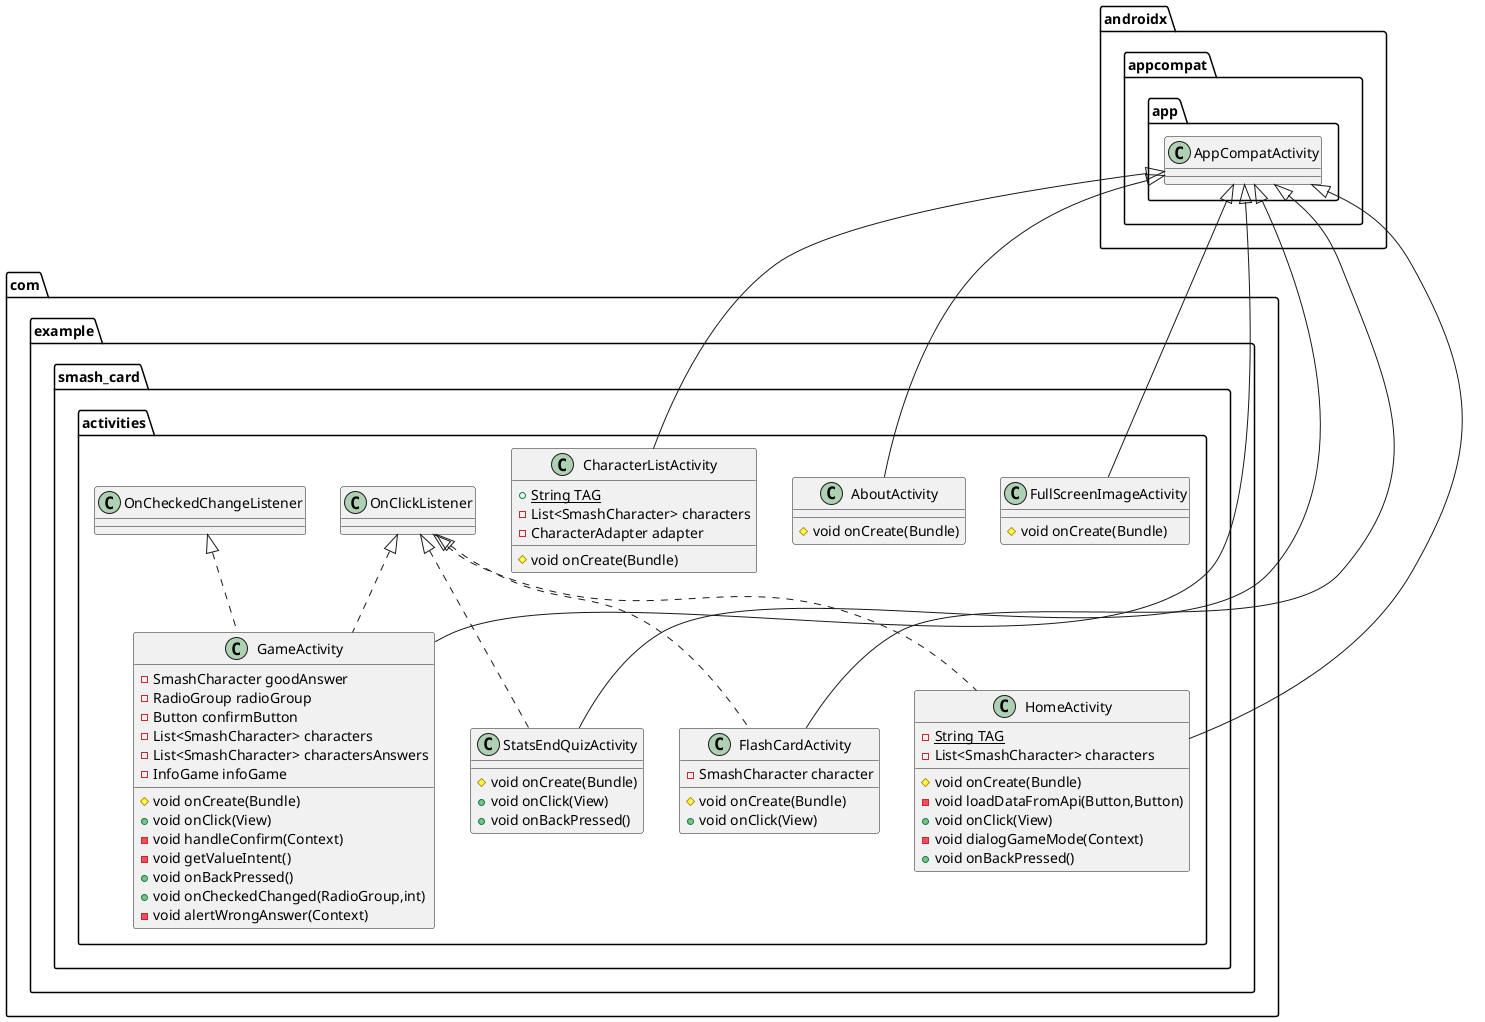@startuml
class com.example.smash_card.activities.AboutActivity {
# void onCreate(Bundle)
}
class com.example.smash_card.activities.CharacterListActivity {
+ {static} String TAG
- List<SmashCharacter> characters
- CharacterAdapter adapter
# void onCreate(Bundle)
}
class com.example.smash_card.activities.HomeActivity {
- {static} String TAG
- List<SmashCharacter> characters
# void onCreate(Bundle)
- void loadDataFromApi(Button,Button)
+ void onClick(View)
- void dialogGameMode(Context)
+ void onBackPressed()
}
class com.example.smash_card.activities.FullScreenImageActivity {
# void onCreate(Bundle)
}
class com.example.smash_card.activities.StatsEndQuizActivity {
# void onCreate(Bundle)
+ void onClick(View)
+ void onBackPressed()
}
class com.example.smash_card.activities.GameActivity {
- SmashCharacter goodAnswer
- RadioGroup radioGroup
- Button confirmButton
- List<SmashCharacter> characters
- List<SmashCharacter> charactersAnswers
- InfoGame infoGame
# void onCreate(Bundle)
+ void onClick(View)
- void handleConfirm(Context)
- void getValueIntent()
+ void onBackPressed()
+ void onCheckedChanged(RadioGroup,int)
- void alertWrongAnswer(Context)
}
class com.example.smash_card.activities.FlashCardActivity {
- SmashCharacter character
# void onCreate(Bundle)
+ void onClick(View)
}


androidx.appcompat.app.AppCompatActivity <|-- com.example.smash_card.activities.AboutActivity
androidx.appcompat.app.AppCompatActivity <|-- com.example.smash_card.activities.CharacterListActivity
com.example.smash_card.activities.OnClickListener <|.. com.example.smash_card.activities.HomeActivity
androidx.appcompat.app.AppCompatActivity <|-- com.example.smash_card.activities.HomeActivity
androidx.appcompat.app.AppCompatActivity <|-- com.example.smash_card.activities.FullScreenImageActivity
com.example.smash_card.activities.OnClickListener <|.. com.example.smash_card.activities.StatsEndQuizActivity
androidx.appcompat.app.AppCompatActivity <|-- com.example.smash_card.activities.StatsEndQuizActivity
com.example.smash_card.activities.OnClickListener <|.. com.example.smash_card.activities.GameActivity
com.example.smash_card.activities.OnCheckedChangeListener <|.. com.example.smash_card.activities.GameActivity
androidx.appcompat.app.AppCompatActivity <|-- com.example.smash_card.activities.GameActivity
com.example.smash_card.activities.OnClickListener <|.. com.example.smash_card.activities.FlashCardActivity
androidx.appcompat.app.AppCompatActivity <|-- com.example.smash_card.activities.FlashCardActivity
@enduml